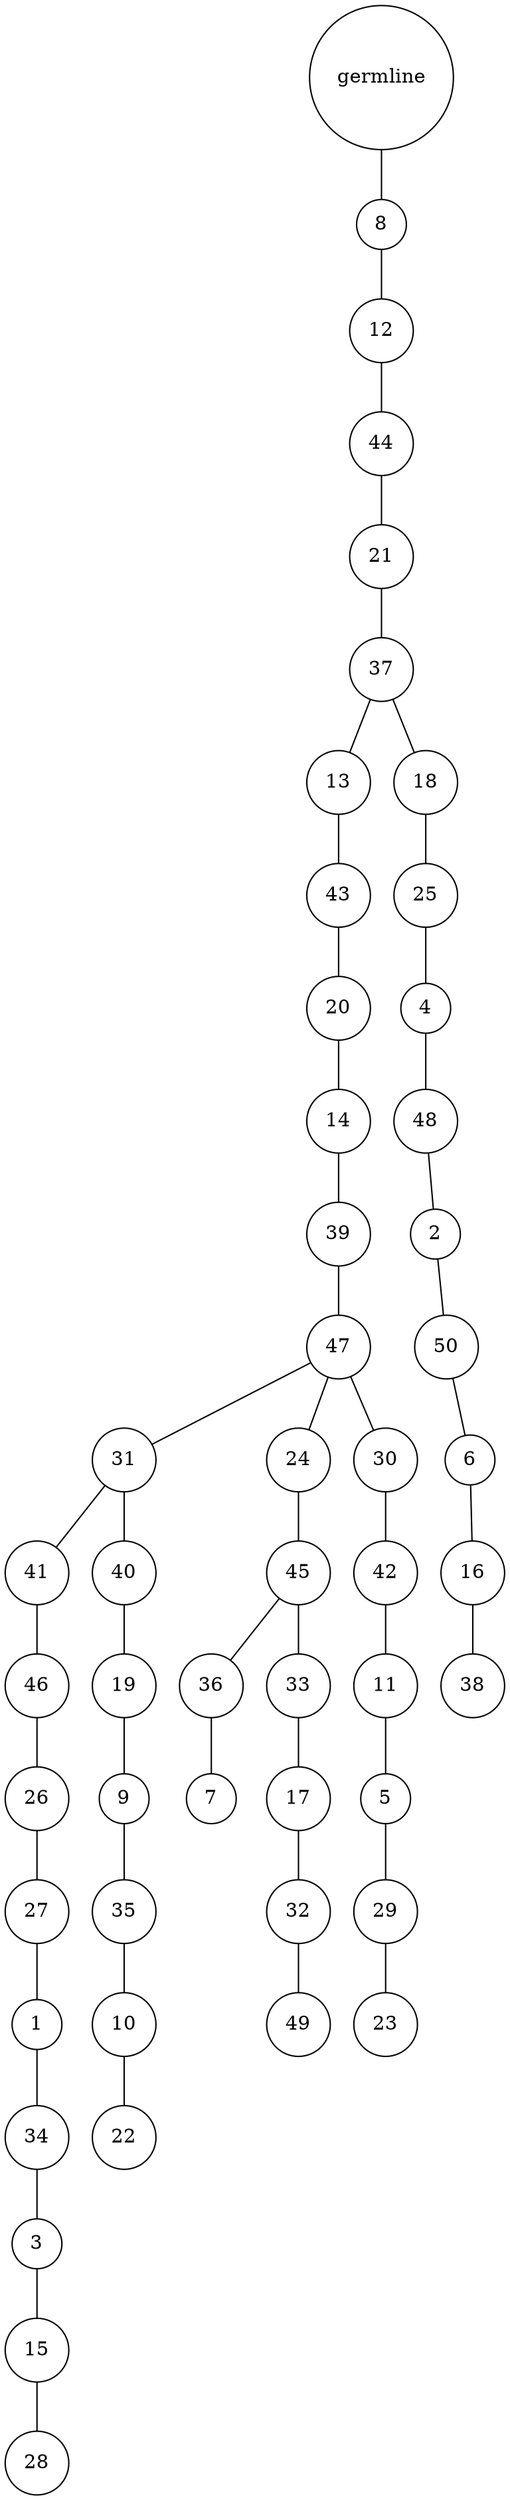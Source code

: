 graph {
	rankdir=UD;
	splines=line;
	node [shape=circle]
	"0x7f56f14afbe0" [label="germline"];
	"0x7f56f14afc10" [label="8"];
	"0x7f56f14afbe0" -- "0x7f56f14afc10" ;
	"0x7f56f14afc40" [label="12"];
	"0x7f56f14afc10" -- "0x7f56f14afc40" ;
	"0x7f56f14afc70" [label="44"];
	"0x7f56f14afc40" -- "0x7f56f14afc70" ;
	"0x7f56f14afca0" [label="21"];
	"0x7f56f14afc70" -- "0x7f56f14afca0" ;
	"0x7f56f14afcd0" [label="37"];
	"0x7f56f14afca0" -- "0x7f56f14afcd0" ;
	"0x7f56f14afd00" [label="13"];
	"0x7f56f14afcd0" -- "0x7f56f14afd00" ;
	"0x7f56f14afd30" [label="43"];
	"0x7f56f14afd00" -- "0x7f56f14afd30" ;
	"0x7f56f14afd60" [label="20"];
	"0x7f56f14afd30" -- "0x7f56f14afd60" ;
	"0x7f56f14afd90" [label="14"];
	"0x7f56f14afd60" -- "0x7f56f14afd90" ;
	"0x7f56f14afdc0" [label="39"];
	"0x7f56f14afd90" -- "0x7f56f14afdc0" ;
	"0x7f56f14afdf0" [label="47"];
	"0x7f56f14afdc0" -- "0x7f56f14afdf0" ;
	"0x7f56f14afe20" [label="31"];
	"0x7f56f14afdf0" -- "0x7f56f14afe20" ;
	"0x7f56f14afe50" [label="41"];
	"0x7f56f14afe20" -- "0x7f56f14afe50" ;
	"0x7f56f14afe80" [label="46"];
	"0x7f56f14afe50" -- "0x7f56f14afe80" ;
	"0x7f56f14afeb0" [label="26"];
	"0x7f56f14afe80" -- "0x7f56f14afeb0" ;
	"0x7f56f14afee0" [label="27"];
	"0x7f56f14afeb0" -- "0x7f56f14afee0" ;
	"0x7f56f14aff10" [label="1"];
	"0x7f56f14afee0" -- "0x7f56f14aff10" ;
	"0x7f56f14aff40" [label="34"];
	"0x7f56f14aff10" -- "0x7f56f14aff40" ;
	"0x7f56f14aff70" [label="3"];
	"0x7f56f14aff40" -- "0x7f56f14aff70" ;
	"0x7f56f14affa0" [label="15"];
	"0x7f56f14aff70" -- "0x7f56f14affa0" ;
	"0x7f56f14affd0" [label="28"];
	"0x7f56f14affa0" -- "0x7f56f14affd0" ;
	"0x7f56f143c040" [label="40"];
	"0x7f56f14afe20" -- "0x7f56f143c040" ;
	"0x7f56f143c070" [label="19"];
	"0x7f56f143c040" -- "0x7f56f143c070" ;
	"0x7f56f143c0a0" [label="9"];
	"0x7f56f143c070" -- "0x7f56f143c0a0" ;
	"0x7f56f143c0d0" [label="35"];
	"0x7f56f143c0a0" -- "0x7f56f143c0d0" ;
	"0x7f56f143c100" [label="10"];
	"0x7f56f143c0d0" -- "0x7f56f143c100" ;
	"0x7f56f143c130" [label="22"];
	"0x7f56f143c100" -- "0x7f56f143c130" ;
	"0x7f56f143c160" [label="24"];
	"0x7f56f14afdf0" -- "0x7f56f143c160" ;
	"0x7f56f143c190" [label="45"];
	"0x7f56f143c160" -- "0x7f56f143c190" ;
	"0x7f56f143c1c0" [label="36"];
	"0x7f56f143c190" -- "0x7f56f143c1c0" ;
	"0x7f56f143c1f0" [label="7"];
	"0x7f56f143c1c0" -- "0x7f56f143c1f0" ;
	"0x7f56f143c220" [label="33"];
	"0x7f56f143c190" -- "0x7f56f143c220" ;
	"0x7f56f143c250" [label="17"];
	"0x7f56f143c220" -- "0x7f56f143c250" ;
	"0x7f56f143c280" [label="32"];
	"0x7f56f143c250" -- "0x7f56f143c280" ;
	"0x7f56f143c2b0" [label="49"];
	"0x7f56f143c280" -- "0x7f56f143c2b0" ;
	"0x7f56f143c2e0" [label="30"];
	"0x7f56f14afdf0" -- "0x7f56f143c2e0" ;
	"0x7f56f143c310" [label="42"];
	"0x7f56f143c2e0" -- "0x7f56f143c310" ;
	"0x7f56f143c340" [label="11"];
	"0x7f56f143c310" -- "0x7f56f143c340" ;
	"0x7f56f143c370" [label="5"];
	"0x7f56f143c340" -- "0x7f56f143c370" ;
	"0x7f56f143c3a0" [label="29"];
	"0x7f56f143c370" -- "0x7f56f143c3a0" ;
	"0x7f56f143c3d0" [label="23"];
	"0x7f56f143c3a0" -- "0x7f56f143c3d0" ;
	"0x7f56f143c400" [label="18"];
	"0x7f56f14afcd0" -- "0x7f56f143c400" ;
	"0x7f56f143c430" [label="25"];
	"0x7f56f143c400" -- "0x7f56f143c430" ;
	"0x7f56f143c460" [label="4"];
	"0x7f56f143c430" -- "0x7f56f143c460" ;
	"0x7f56f143c490" [label="48"];
	"0x7f56f143c460" -- "0x7f56f143c490" ;
	"0x7f56f143c4c0" [label="2"];
	"0x7f56f143c490" -- "0x7f56f143c4c0" ;
	"0x7f56f143c4f0" [label="50"];
	"0x7f56f143c4c0" -- "0x7f56f143c4f0" ;
	"0x7f56f143c520" [label="6"];
	"0x7f56f143c4f0" -- "0x7f56f143c520" ;
	"0x7f56f143c550" [label="16"];
	"0x7f56f143c520" -- "0x7f56f143c550" ;
	"0x7f56f143c580" [label="38"];
	"0x7f56f143c550" -- "0x7f56f143c580" ;
}
